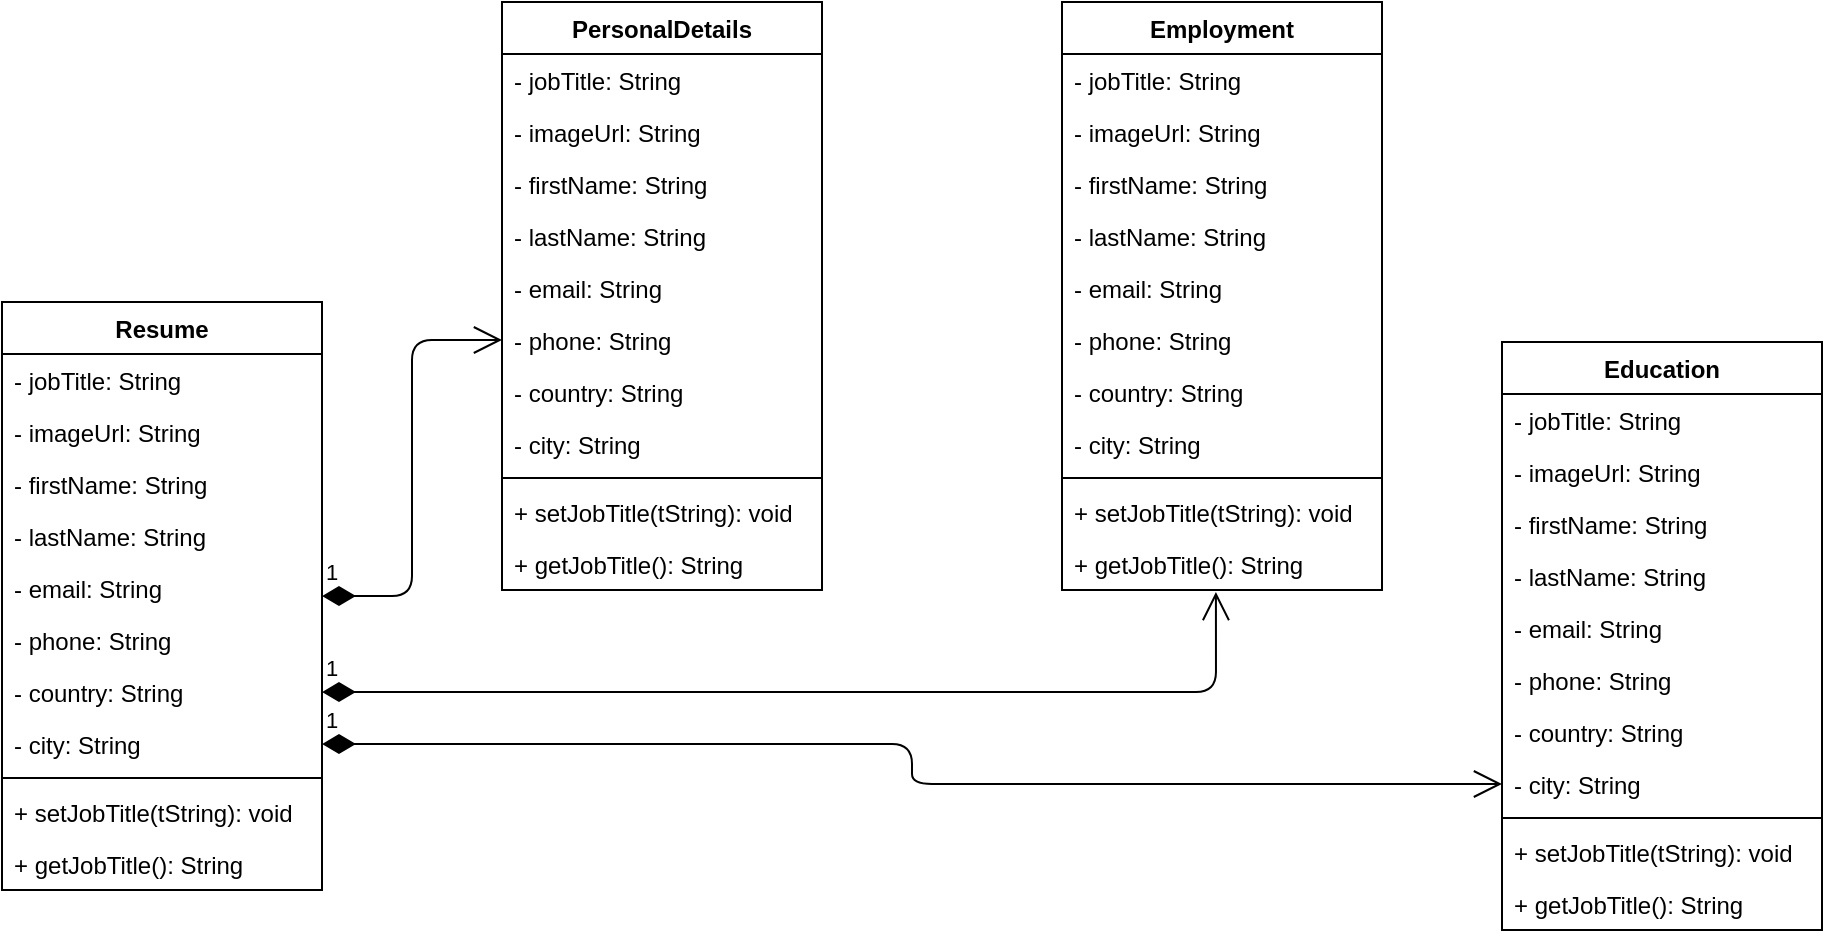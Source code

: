 <mxfile version="13.4.5" type="device"><diagram id="ewn90evN0bz0q5-gUrS6" name="Page-1"><mxGraphModel dx="1320" dy="538" grid="1" gridSize="10" guides="1" tooltips="1" connect="1" arrows="1" fold="1" page="1" pageScale="1" pageWidth="1169" pageHeight="827" math="0" shadow="0"><root><mxCell id="0"/><mxCell id="1" parent="0"/><mxCell id="xIOT3oSOWcmxDsMZnBQL-25" value="Resume" style="swimlane;fontStyle=1;align=center;verticalAlign=top;childLayout=stackLayout;horizontal=1;startSize=26;horizontalStack=0;resizeParent=1;resizeParentMax=0;resizeLast=0;collapsible=1;marginBottom=0;" vertex="1" parent="1"><mxGeometry x="110" y="180" width="160" height="294" as="geometry"/></mxCell><mxCell id="xIOT3oSOWcmxDsMZnBQL-26" value="- jobTitle: String" style="text;strokeColor=none;fillColor=none;align=left;verticalAlign=top;spacingLeft=4;spacingRight=4;overflow=hidden;rotatable=0;points=[[0,0.5],[1,0.5]];portConstraint=eastwest;" vertex="1" parent="xIOT3oSOWcmxDsMZnBQL-25"><mxGeometry y="26" width="160" height="26" as="geometry"/></mxCell><mxCell id="xIOT3oSOWcmxDsMZnBQL-27" value="- imageUrl: String" style="text;strokeColor=none;fillColor=none;align=left;verticalAlign=top;spacingLeft=4;spacingRight=4;overflow=hidden;rotatable=0;points=[[0,0.5],[1,0.5]];portConstraint=eastwest;" vertex="1" parent="xIOT3oSOWcmxDsMZnBQL-25"><mxGeometry y="52" width="160" height="26" as="geometry"/></mxCell><mxCell id="xIOT3oSOWcmxDsMZnBQL-28" value="- firstName: String" style="text;strokeColor=none;fillColor=none;align=left;verticalAlign=top;spacingLeft=4;spacingRight=4;overflow=hidden;rotatable=0;points=[[0,0.5],[1,0.5]];portConstraint=eastwest;" vertex="1" parent="xIOT3oSOWcmxDsMZnBQL-25"><mxGeometry y="78" width="160" height="26" as="geometry"/></mxCell><mxCell id="xIOT3oSOWcmxDsMZnBQL-29" value="- lastName: String" style="text;strokeColor=none;fillColor=none;align=left;verticalAlign=top;spacingLeft=4;spacingRight=4;overflow=hidden;rotatable=0;points=[[0,0.5],[1,0.5]];portConstraint=eastwest;" vertex="1" parent="xIOT3oSOWcmxDsMZnBQL-25"><mxGeometry y="104" width="160" height="26" as="geometry"/></mxCell><mxCell id="xIOT3oSOWcmxDsMZnBQL-30" value="- email: String" style="text;strokeColor=none;fillColor=none;align=left;verticalAlign=top;spacingLeft=4;spacingRight=4;overflow=hidden;rotatable=0;points=[[0,0.5],[1,0.5]];portConstraint=eastwest;" vertex="1" parent="xIOT3oSOWcmxDsMZnBQL-25"><mxGeometry y="130" width="160" height="26" as="geometry"/></mxCell><mxCell id="xIOT3oSOWcmxDsMZnBQL-31" value="- phone: String" style="text;strokeColor=none;fillColor=none;align=left;verticalAlign=top;spacingLeft=4;spacingRight=4;overflow=hidden;rotatable=0;points=[[0,0.5],[1,0.5]];portConstraint=eastwest;" vertex="1" parent="xIOT3oSOWcmxDsMZnBQL-25"><mxGeometry y="156" width="160" height="26" as="geometry"/></mxCell><mxCell id="xIOT3oSOWcmxDsMZnBQL-32" value="- country: String" style="text;strokeColor=none;fillColor=none;align=left;verticalAlign=top;spacingLeft=4;spacingRight=4;overflow=hidden;rotatable=0;points=[[0,0.5],[1,0.5]];portConstraint=eastwest;" vertex="1" parent="xIOT3oSOWcmxDsMZnBQL-25"><mxGeometry y="182" width="160" height="26" as="geometry"/></mxCell><mxCell id="xIOT3oSOWcmxDsMZnBQL-33" value="- city: String" style="text;strokeColor=none;fillColor=none;align=left;verticalAlign=top;spacingLeft=4;spacingRight=4;overflow=hidden;rotatable=0;points=[[0,0.5],[1,0.5]];portConstraint=eastwest;" vertex="1" parent="xIOT3oSOWcmxDsMZnBQL-25"><mxGeometry y="208" width="160" height="26" as="geometry"/></mxCell><mxCell id="xIOT3oSOWcmxDsMZnBQL-34" value="" style="line;strokeWidth=1;fillColor=none;align=left;verticalAlign=middle;spacingTop=-1;spacingLeft=3;spacingRight=3;rotatable=0;labelPosition=right;points=[];portConstraint=eastwest;" vertex="1" parent="xIOT3oSOWcmxDsMZnBQL-25"><mxGeometry y="234" width="160" height="8" as="geometry"/></mxCell><mxCell id="xIOT3oSOWcmxDsMZnBQL-35" value="+ setJobTitle(tString): void" style="text;strokeColor=none;fillColor=none;align=left;verticalAlign=top;spacingLeft=4;spacingRight=4;overflow=hidden;rotatable=0;points=[[0,0.5],[1,0.5]];portConstraint=eastwest;" vertex="1" parent="xIOT3oSOWcmxDsMZnBQL-25"><mxGeometry y="242" width="160" height="26" as="geometry"/></mxCell><mxCell id="xIOT3oSOWcmxDsMZnBQL-36" value="+ getJobTitle(): String" style="text;strokeColor=none;fillColor=none;align=left;verticalAlign=top;spacingLeft=4;spacingRight=4;overflow=hidden;rotatable=0;points=[[0,0.5],[1,0.5]];portConstraint=eastwest;" vertex="1" parent="xIOT3oSOWcmxDsMZnBQL-25"><mxGeometry y="268" width="160" height="26" as="geometry"/></mxCell><mxCell id="YuSl0wszOzDxBSuXoMc3-1" value="PersonalDetails" style="swimlane;fontStyle=1;align=center;verticalAlign=top;childLayout=stackLayout;horizontal=1;startSize=26;horizontalStack=0;resizeParent=1;resizeParentMax=0;resizeLast=0;collapsible=1;marginBottom=0;" parent="1" vertex="1"><mxGeometry x="360" y="30" width="160" height="294" as="geometry"/></mxCell><mxCell id="YuSl0wszOzDxBSuXoMc3-8" value="- jobTitle: String" style="text;strokeColor=none;fillColor=none;align=left;verticalAlign=top;spacingLeft=4;spacingRight=4;overflow=hidden;rotatable=0;points=[[0,0.5],[1,0.5]];portConstraint=eastwest;" parent="YuSl0wszOzDxBSuXoMc3-1" vertex="1"><mxGeometry y="26" width="160" height="26" as="geometry"/></mxCell><mxCell id="YuSl0wszOzDxBSuXoMc3-10" value="- imageUrl: String" style="text;strokeColor=none;fillColor=none;align=left;verticalAlign=top;spacingLeft=4;spacingRight=4;overflow=hidden;rotatable=0;points=[[0,0.5],[1,0.5]];portConstraint=eastwest;" parent="YuSl0wszOzDxBSuXoMc3-1" vertex="1"><mxGeometry y="52" width="160" height="26" as="geometry"/></mxCell><mxCell id="YuSl0wszOzDxBSuXoMc3-13" value="- firstName: String" style="text;strokeColor=none;fillColor=none;align=left;verticalAlign=top;spacingLeft=4;spacingRight=4;overflow=hidden;rotatable=0;points=[[0,0.5],[1,0.5]];portConstraint=eastwest;" parent="YuSl0wszOzDxBSuXoMc3-1" vertex="1"><mxGeometry y="78" width="160" height="26" as="geometry"/></mxCell><mxCell id="YuSl0wszOzDxBSuXoMc3-12" value="- lastName: String" style="text;strokeColor=none;fillColor=none;align=left;verticalAlign=top;spacingLeft=4;spacingRight=4;overflow=hidden;rotatable=0;points=[[0,0.5],[1,0.5]];portConstraint=eastwest;" parent="YuSl0wszOzDxBSuXoMc3-1" vertex="1"><mxGeometry y="104" width="160" height="26" as="geometry"/></mxCell><mxCell id="YuSl0wszOzDxBSuXoMc3-11" value="- email: String" style="text;strokeColor=none;fillColor=none;align=left;verticalAlign=top;spacingLeft=4;spacingRight=4;overflow=hidden;rotatable=0;points=[[0,0.5],[1,0.5]];portConstraint=eastwest;" parent="YuSl0wszOzDxBSuXoMc3-1" vertex="1"><mxGeometry y="130" width="160" height="26" as="geometry"/></mxCell><mxCell id="YuSl0wszOzDxBSuXoMc3-5" value="- phone: String" style="text;strokeColor=none;fillColor=none;align=left;verticalAlign=top;spacingLeft=4;spacingRight=4;overflow=hidden;rotatable=0;points=[[0,0.5],[1,0.5]];portConstraint=eastwest;" parent="YuSl0wszOzDxBSuXoMc3-1" vertex="1"><mxGeometry y="156" width="160" height="26" as="geometry"/></mxCell><mxCell id="YuSl0wszOzDxBSuXoMc3-9" value="- country: String" style="text;strokeColor=none;fillColor=none;align=left;verticalAlign=top;spacingLeft=4;spacingRight=4;overflow=hidden;rotatable=0;points=[[0,0.5],[1,0.5]];portConstraint=eastwest;" parent="YuSl0wszOzDxBSuXoMc3-1" vertex="1"><mxGeometry y="182" width="160" height="26" as="geometry"/></mxCell><mxCell id="YuSl0wszOzDxBSuXoMc3-2" value="- city: String" style="text;strokeColor=none;fillColor=none;align=left;verticalAlign=top;spacingLeft=4;spacingRight=4;overflow=hidden;rotatable=0;points=[[0,0.5],[1,0.5]];portConstraint=eastwest;" parent="YuSl0wszOzDxBSuXoMc3-1" vertex="1"><mxGeometry y="208" width="160" height="26" as="geometry"/></mxCell><mxCell id="YuSl0wszOzDxBSuXoMc3-3" value="" style="line;strokeWidth=1;fillColor=none;align=left;verticalAlign=middle;spacingTop=-1;spacingLeft=3;spacingRight=3;rotatable=0;labelPosition=right;points=[];portConstraint=eastwest;" parent="YuSl0wszOzDxBSuXoMc3-1" vertex="1"><mxGeometry y="234" width="160" height="8" as="geometry"/></mxCell><mxCell id="YuSl0wszOzDxBSuXoMc3-4" value="+ setJobTitle(tString): void" style="text;strokeColor=none;fillColor=none;align=left;verticalAlign=top;spacingLeft=4;spacingRight=4;overflow=hidden;rotatable=0;points=[[0,0.5],[1,0.5]];portConstraint=eastwest;" parent="YuSl0wszOzDxBSuXoMc3-1" vertex="1"><mxGeometry y="242" width="160" height="26" as="geometry"/></mxCell><mxCell id="YuSl0wszOzDxBSuXoMc3-14" value="+ getJobTitle(): String" style="text;strokeColor=none;fillColor=none;align=left;verticalAlign=top;spacingLeft=4;spacingRight=4;overflow=hidden;rotatable=0;points=[[0,0.5],[1,0.5]];portConstraint=eastwest;" parent="YuSl0wszOzDxBSuXoMc3-1" vertex="1"><mxGeometry y="268" width="160" height="26" as="geometry"/></mxCell><mxCell id="xIOT3oSOWcmxDsMZnBQL-1" value="Employment" style="swimlane;fontStyle=1;align=center;verticalAlign=top;childLayout=stackLayout;horizontal=1;startSize=26;horizontalStack=0;resizeParent=1;resizeParentMax=0;resizeLast=0;collapsible=1;marginBottom=0;" vertex="1" parent="1"><mxGeometry x="640" y="30" width="160" height="294" as="geometry"/></mxCell><mxCell id="xIOT3oSOWcmxDsMZnBQL-2" value="- jobTitle: String" style="text;strokeColor=none;fillColor=none;align=left;verticalAlign=top;spacingLeft=4;spacingRight=4;overflow=hidden;rotatable=0;points=[[0,0.5],[1,0.5]];portConstraint=eastwest;" vertex="1" parent="xIOT3oSOWcmxDsMZnBQL-1"><mxGeometry y="26" width="160" height="26" as="geometry"/></mxCell><mxCell id="xIOT3oSOWcmxDsMZnBQL-3" value="- imageUrl: String" style="text;strokeColor=none;fillColor=none;align=left;verticalAlign=top;spacingLeft=4;spacingRight=4;overflow=hidden;rotatable=0;points=[[0,0.5],[1,0.5]];portConstraint=eastwest;" vertex="1" parent="xIOT3oSOWcmxDsMZnBQL-1"><mxGeometry y="52" width="160" height="26" as="geometry"/></mxCell><mxCell id="xIOT3oSOWcmxDsMZnBQL-4" value="- firstName: String" style="text;strokeColor=none;fillColor=none;align=left;verticalAlign=top;spacingLeft=4;spacingRight=4;overflow=hidden;rotatable=0;points=[[0,0.5],[1,0.5]];portConstraint=eastwest;" vertex="1" parent="xIOT3oSOWcmxDsMZnBQL-1"><mxGeometry y="78" width="160" height="26" as="geometry"/></mxCell><mxCell id="xIOT3oSOWcmxDsMZnBQL-5" value="- lastName: String" style="text;strokeColor=none;fillColor=none;align=left;verticalAlign=top;spacingLeft=4;spacingRight=4;overflow=hidden;rotatable=0;points=[[0,0.5],[1,0.5]];portConstraint=eastwest;" vertex="1" parent="xIOT3oSOWcmxDsMZnBQL-1"><mxGeometry y="104" width="160" height="26" as="geometry"/></mxCell><mxCell id="xIOT3oSOWcmxDsMZnBQL-6" value="- email: String" style="text;strokeColor=none;fillColor=none;align=left;verticalAlign=top;spacingLeft=4;spacingRight=4;overflow=hidden;rotatable=0;points=[[0,0.5],[1,0.5]];portConstraint=eastwest;" vertex="1" parent="xIOT3oSOWcmxDsMZnBQL-1"><mxGeometry y="130" width="160" height="26" as="geometry"/></mxCell><mxCell id="xIOT3oSOWcmxDsMZnBQL-7" value="- phone: String" style="text;strokeColor=none;fillColor=none;align=left;verticalAlign=top;spacingLeft=4;spacingRight=4;overflow=hidden;rotatable=0;points=[[0,0.5],[1,0.5]];portConstraint=eastwest;" vertex="1" parent="xIOT3oSOWcmxDsMZnBQL-1"><mxGeometry y="156" width="160" height="26" as="geometry"/></mxCell><mxCell id="xIOT3oSOWcmxDsMZnBQL-8" value="- country: String" style="text;strokeColor=none;fillColor=none;align=left;verticalAlign=top;spacingLeft=4;spacingRight=4;overflow=hidden;rotatable=0;points=[[0,0.5],[1,0.5]];portConstraint=eastwest;" vertex="1" parent="xIOT3oSOWcmxDsMZnBQL-1"><mxGeometry y="182" width="160" height="26" as="geometry"/></mxCell><mxCell id="xIOT3oSOWcmxDsMZnBQL-9" value="- city: String" style="text;strokeColor=none;fillColor=none;align=left;verticalAlign=top;spacingLeft=4;spacingRight=4;overflow=hidden;rotatable=0;points=[[0,0.5],[1,0.5]];portConstraint=eastwest;" vertex="1" parent="xIOT3oSOWcmxDsMZnBQL-1"><mxGeometry y="208" width="160" height="26" as="geometry"/></mxCell><mxCell id="xIOT3oSOWcmxDsMZnBQL-10" value="" style="line;strokeWidth=1;fillColor=none;align=left;verticalAlign=middle;spacingTop=-1;spacingLeft=3;spacingRight=3;rotatable=0;labelPosition=right;points=[];portConstraint=eastwest;" vertex="1" parent="xIOT3oSOWcmxDsMZnBQL-1"><mxGeometry y="234" width="160" height="8" as="geometry"/></mxCell><mxCell id="xIOT3oSOWcmxDsMZnBQL-11" value="+ setJobTitle(tString): void" style="text;strokeColor=none;fillColor=none;align=left;verticalAlign=top;spacingLeft=4;spacingRight=4;overflow=hidden;rotatable=0;points=[[0,0.5],[1,0.5]];portConstraint=eastwest;" vertex="1" parent="xIOT3oSOWcmxDsMZnBQL-1"><mxGeometry y="242" width="160" height="26" as="geometry"/></mxCell><mxCell id="xIOT3oSOWcmxDsMZnBQL-12" value="+ getJobTitle(): String" style="text;strokeColor=none;fillColor=none;align=left;verticalAlign=top;spacingLeft=4;spacingRight=4;overflow=hidden;rotatable=0;points=[[0,0.5],[1,0.5]];portConstraint=eastwest;" vertex="1" parent="xIOT3oSOWcmxDsMZnBQL-1"><mxGeometry y="268" width="160" height="26" as="geometry"/></mxCell><mxCell id="xIOT3oSOWcmxDsMZnBQL-13" value="Education" style="swimlane;fontStyle=1;align=center;verticalAlign=top;childLayout=stackLayout;horizontal=1;startSize=26;horizontalStack=0;resizeParent=1;resizeParentMax=0;resizeLast=0;collapsible=1;marginBottom=0;" vertex="1" parent="1"><mxGeometry x="860" y="200" width="160" height="294" as="geometry"/></mxCell><mxCell id="xIOT3oSOWcmxDsMZnBQL-14" value="- jobTitle: String" style="text;strokeColor=none;fillColor=none;align=left;verticalAlign=top;spacingLeft=4;spacingRight=4;overflow=hidden;rotatable=0;points=[[0,0.5],[1,0.5]];portConstraint=eastwest;" vertex="1" parent="xIOT3oSOWcmxDsMZnBQL-13"><mxGeometry y="26" width="160" height="26" as="geometry"/></mxCell><mxCell id="xIOT3oSOWcmxDsMZnBQL-15" value="- imageUrl: String" style="text;strokeColor=none;fillColor=none;align=left;verticalAlign=top;spacingLeft=4;spacingRight=4;overflow=hidden;rotatable=0;points=[[0,0.5],[1,0.5]];portConstraint=eastwest;" vertex="1" parent="xIOT3oSOWcmxDsMZnBQL-13"><mxGeometry y="52" width="160" height="26" as="geometry"/></mxCell><mxCell id="xIOT3oSOWcmxDsMZnBQL-16" value="- firstName: String" style="text;strokeColor=none;fillColor=none;align=left;verticalAlign=top;spacingLeft=4;spacingRight=4;overflow=hidden;rotatable=0;points=[[0,0.5],[1,0.5]];portConstraint=eastwest;" vertex="1" parent="xIOT3oSOWcmxDsMZnBQL-13"><mxGeometry y="78" width="160" height="26" as="geometry"/></mxCell><mxCell id="xIOT3oSOWcmxDsMZnBQL-17" value="- lastName: String" style="text;strokeColor=none;fillColor=none;align=left;verticalAlign=top;spacingLeft=4;spacingRight=4;overflow=hidden;rotatable=0;points=[[0,0.5],[1,0.5]];portConstraint=eastwest;" vertex="1" parent="xIOT3oSOWcmxDsMZnBQL-13"><mxGeometry y="104" width="160" height="26" as="geometry"/></mxCell><mxCell id="xIOT3oSOWcmxDsMZnBQL-18" value="- email: String" style="text;strokeColor=none;fillColor=none;align=left;verticalAlign=top;spacingLeft=4;spacingRight=4;overflow=hidden;rotatable=0;points=[[0,0.5],[1,0.5]];portConstraint=eastwest;" vertex="1" parent="xIOT3oSOWcmxDsMZnBQL-13"><mxGeometry y="130" width="160" height="26" as="geometry"/></mxCell><mxCell id="xIOT3oSOWcmxDsMZnBQL-19" value="- phone: String" style="text;strokeColor=none;fillColor=none;align=left;verticalAlign=top;spacingLeft=4;spacingRight=4;overflow=hidden;rotatable=0;points=[[0,0.5],[1,0.5]];portConstraint=eastwest;" vertex="1" parent="xIOT3oSOWcmxDsMZnBQL-13"><mxGeometry y="156" width="160" height="26" as="geometry"/></mxCell><mxCell id="xIOT3oSOWcmxDsMZnBQL-20" value="- country: String" style="text;strokeColor=none;fillColor=none;align=left;verticalAlign=top;spacingLeft=4;spacingRight=4;overflow=hidden;rotatable=0;points=[[0,0.5],[1,0.5]];portConstraint=eastwest;" vertex="1" parent="xIOT3oSOWcmxDsMZnBQL-13"><mxGeometry y="182" width="160" height="26" as="geometry"/></mxCell><mxCell id="xIOT3oSOWcmxDsMZnBQL-21" value="- city: String" style="text;strokeColor=none;fillColor=none;align=left;verticalAlign=top;spacingLeft=4;spacingRight=4;overflow=hidden;rotatable=0;points=[[0,0.5],[1,0.5]];portConstraint=eastwest;" vertex="1" parent="xIOT3oSOWcmxDsMZnBQL-13"><mxGeometry y="208" width="160" height="26" as="geometry"/></mxCell><mxCell id="xIOT3oSOWcmxDsMZnBQL-22" value="" style="line;strokeWidth=1;fillColor=none;align=left;verticalAlign=middle;spacingTop=-1;spacingLeft=3;spacingRight=3;rotatable=0;labelPosition=right;points=[];portConstraint=eastwest;" vertex="1" parent="xIOT3oSOWcmxDsMZnBQL-13"><mxGeometry y="234" width="160" height="8" as="geometry"/></mxCell><mxCell id="xIOT3oSOWcmxDsMZnBQL-23" value="+ setJobTitle(tString): void" style="text;strokeColor=none;fillColor=none;align=left;verticalAlign=top;spacingLeft=4;spacingRight=4;overflow=hidden;rotatable=0;points=[[0,0.5],[1,0.5]];portConstraint=eastwest;" vertex="1" parent="xIOT3oSOWcmxDsMZnBQL-13"><mxGeometry y="242" width="160" height="26" as="geometry"/></mxCell><mxCell id="xIOT3oSOWcmxDsMZnBQL-24" value="+ getJobTitle(): String" style="text;strokeColor=none;fillColor=none;align=left;verticalAlign=top;spacingLeft=4;spacingRight=4;overflow=hidden;rotatable=0;points=[[0,0.5],[1,0.5]];portConstraint=eastwest;" vertex="1" parent="xIOT3oSOWcmxDsMZnBQL-13"><mxGeometry y="268" width="160" height="26" as="geometry"/></mxCell><mxCell id="xIOT3oSOWcmxDsMZnBQL-37" value="1" style="endArrow=open;html=1;endSize=12;startArrow=diamondThin;startSize=14;startFill=1;edgeStyle=orthogonalEdgeStyle;align=left;verticalAlign=bottom;entryX=0;entryY=0.5;entryDx=0;entryDy=0;" edge="1" parent="1" source="xIOT3oSOWcmxDsMZnBQL-25" target="YuSl0wszOzDxBSuXoMc3-5"><mxGeometry x="-1" y="3" relative="1" as="geometry"><mxPoint x="280" y="260" as="sourcePoint"/><mxPoint x="440" y="260" as="targetPoint"/></mxGeometry></mxCell><mxCell id="xIOT3oSOWcmxDsMZnBQL-38" value="1" style="endArrow=open;html=1;endSize=12;startArrow=diamondThin;startSize=14;startFill=1;edgeStyle=orthogonalEdgeStyle;align=left;verticalAlign=bottom;entryX=0.481;entryY=1.038;entryDx=0;entryDy=0;exitX=1;exitY=0.5;exitDx=0;exitDy=0;entryPerimeter=0;" edge="1" parent="1" source="xIOT3oSOWcmxDsMZnBQL-32" target="xIOT3oSOWcmxDsMZnBQL-12"><mxGeometry x="-1" y="3" relative="1" as="geometry"><mxPoint x="280" y="368" as="sourcePoint"/><mxPoint x="370" y="240" as="targetPoint"/></mxGeometry></mxCell><mxCell id="xIOT3oSOWcmxDsMZnBQL-39" value="1" style="endArrow=open;html=1;endSize=12;startArrow=diamondThin;startSize=14;startFill=1;edgeStyle=orthogonalEdgeStyle;align=left;verticalAlign=bottom;entryX=0;entryY=0.5;entryDx=0;entryDy=0;exitX=1;exitY=0.5;exitDx=0;exitDy=0;" edge="1" parent="1" source="xIOT3oSOWcmxDsMZnBQL-33" target="xIOT3oSOWcmxDsMZnBQL-21"><mxGeometry x="-1" y="3" relative="1" as="geometry"><mxPoint x="280" y="385" as="sourcePoint"/><mxPoint x="726.96" y="334.988" as="targetPoint"/></mxGeometry></mxCell></root></mxGraphModel></diagram></mxfile>